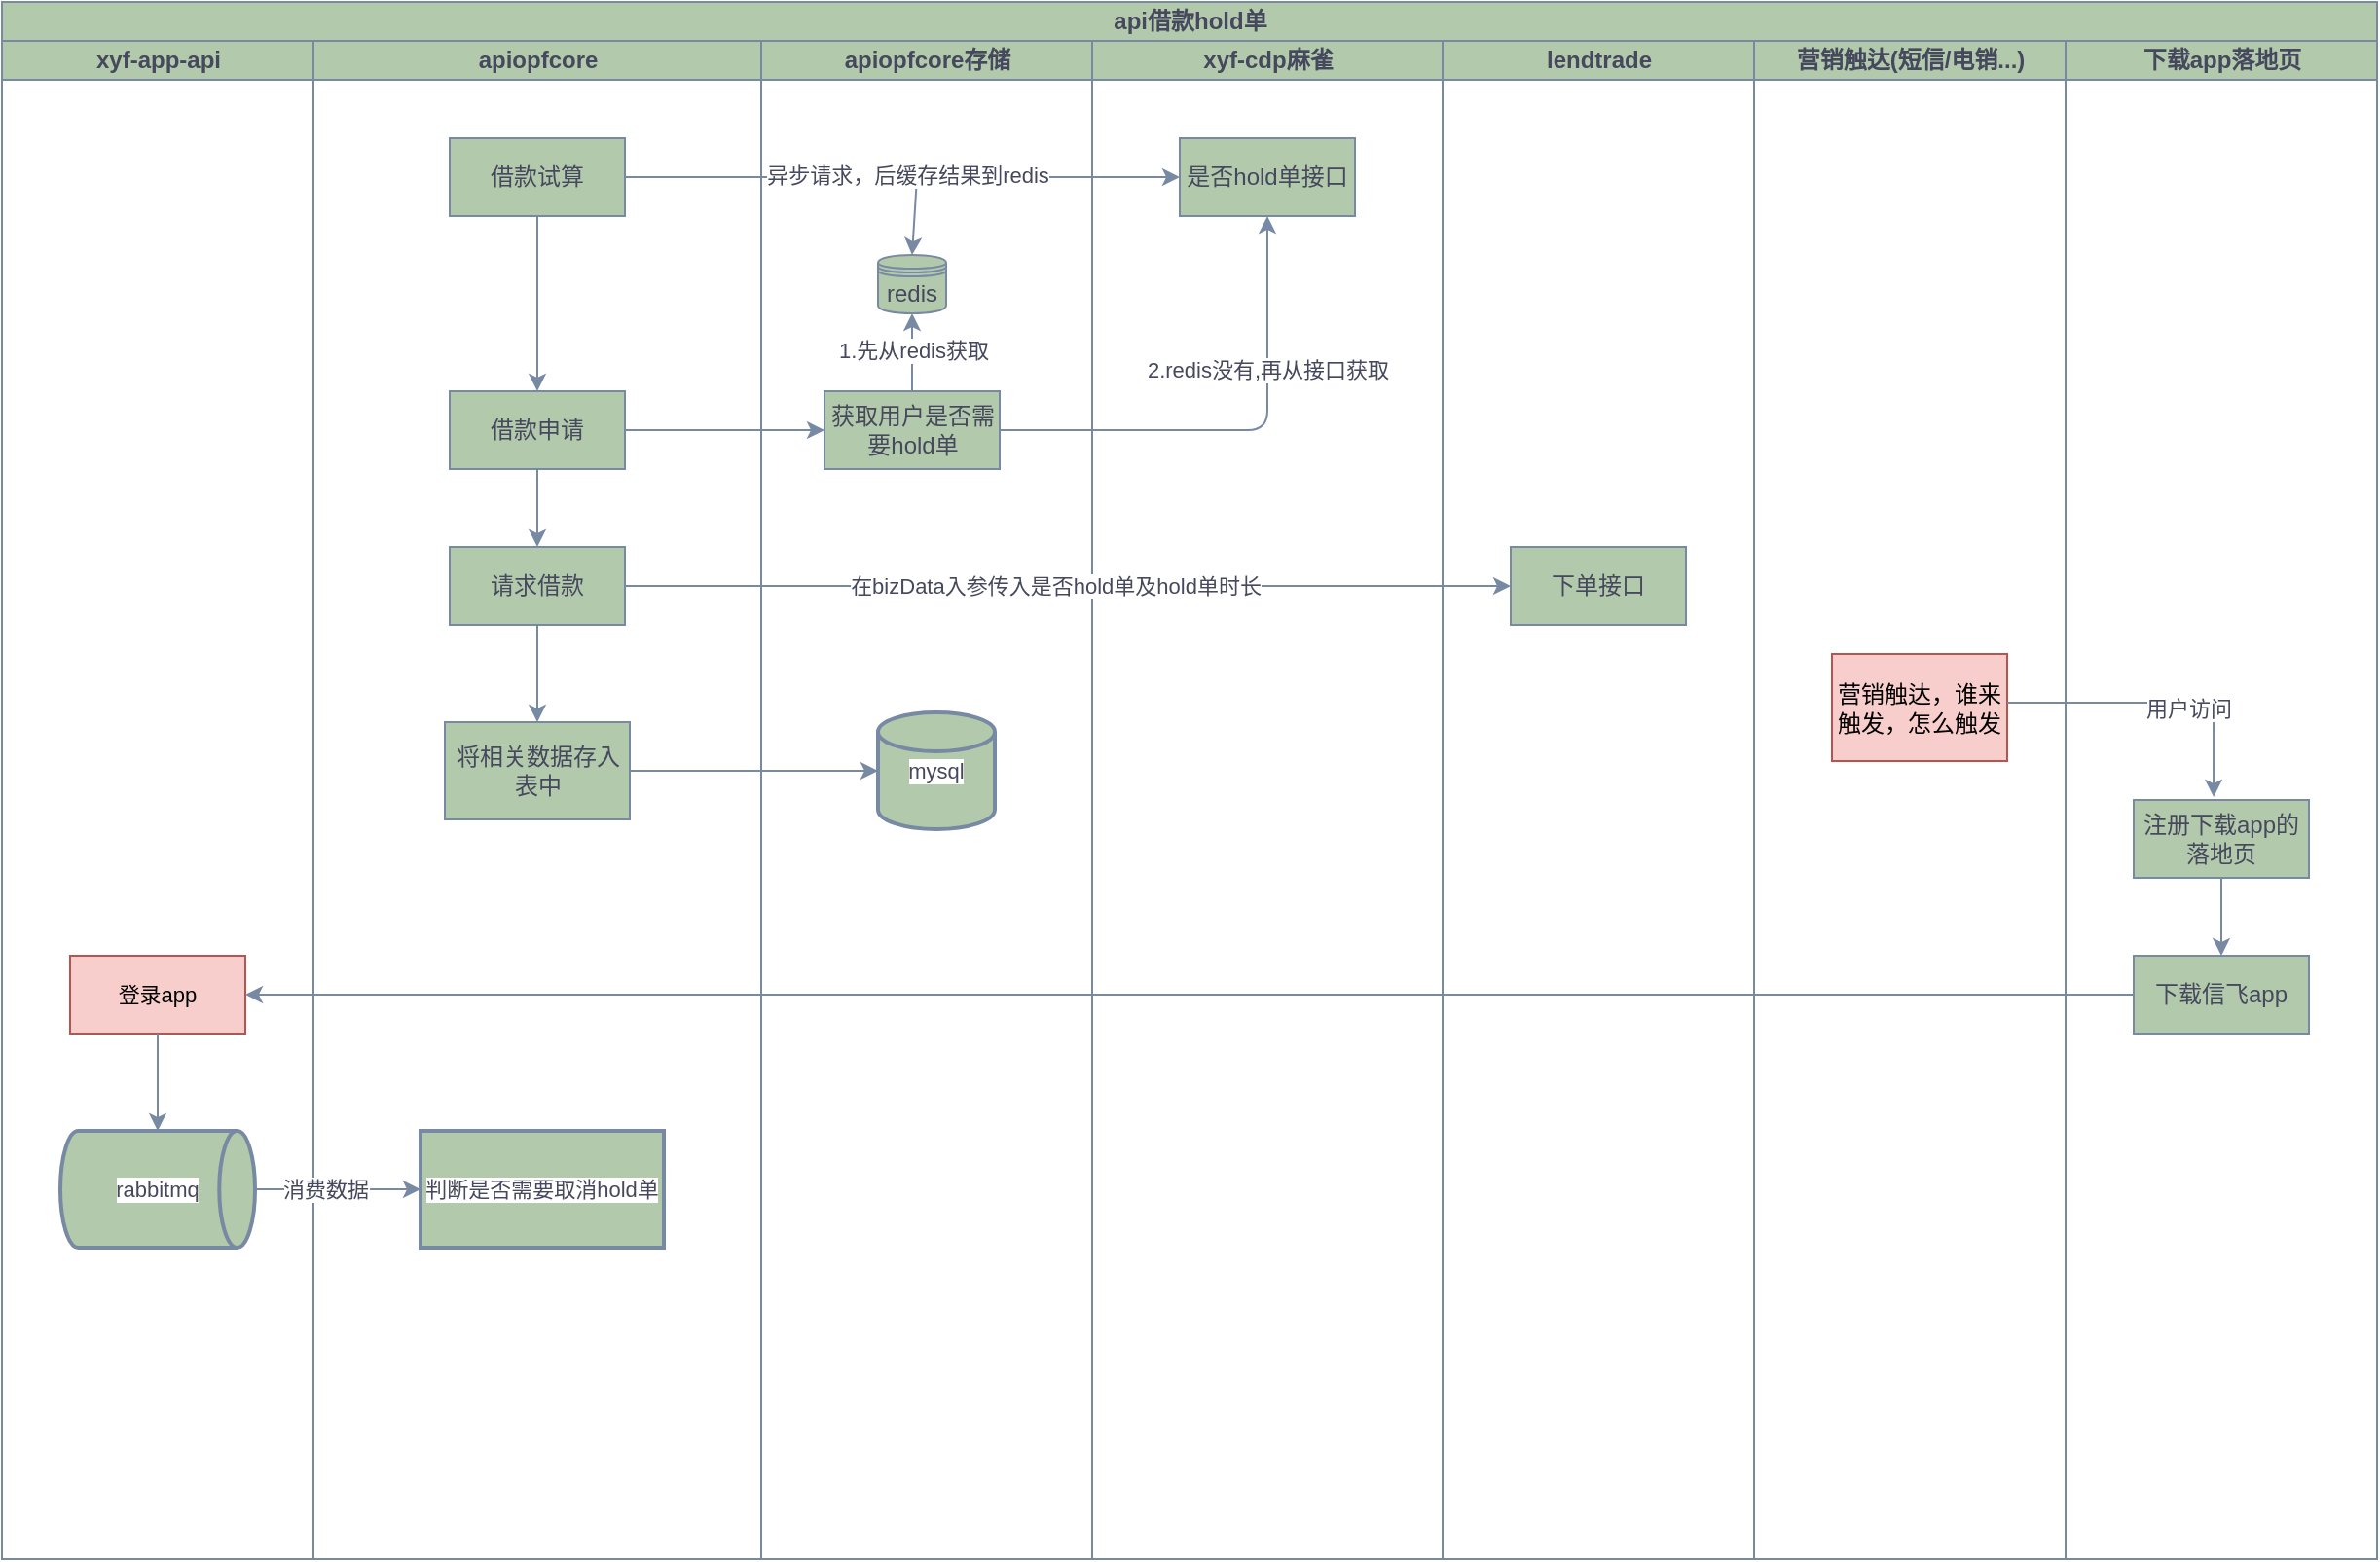 <mxfile version="24.4.14" type="github">
  <diagram id="prtHgNgQTEPvFCAcTncT" name="Page-1">
    <mxGraphModel dx="1243" dy="754" grid="1" gridSize="10" guides="1" tooltips="1" connect="1" arrows="1" fold="1" page="1" pageScale="1" pageWidth="827" pageHeight="1169" math="0" shadow="0">
      <root>
        <mxCell id="0" />
        <mxCell id="1" parent="0" />
        <mxCell id="tmySvrbRdzc1KA4MEMWT-1" value="api借款hold单" style="swimlane;childLayout=stackLayout;resizeParent=1;resizeParentMax=0;startSize=20;html=1;labelBackgroundColor=none;fillColor=#B2C9AB;strokeColor=#788AA3;fontColor=#46495D;" vertex="1" parent="1">
          <mxGeometry x="190" y="250" width="1220" height="800" as="geometry" />
        </mxCell>
        <mxCell id="tmySvrbRdzc1KA4MEMWT-5" value="xyf-app-api" style="swimlane;startSize=20;html=1;labelBackgroundColor=none;fillColor=#B2C9AB;strokeColor=#788AA3;fontColor=#46495D;" vertex="1" parent="tmySvrbRdzc1KA4MEMWT-1">
          <mxGeometry y="20" width="160" height="780" as="geometry" />
        </mxCell>
        <mxCell id="tmySvrbRdzc1KA4MEMWT-35" value="登录app" style="whiteSpace=wrap;html=1;fillColor=#f8cecc;strokeColor=#b85450;rounded=0;fontFamily=Helvetica;fontSize=11;labelBackgroundColor=none;" vertex="1" parent="tmySvrbRdzc1KA4MEMWT-5">
          <mxGeometry x="35" y="470" width="90" height="40" as="geometry" />
        </mxCell>
        <mxCell id="tmySvrbRdzc1KA4MEMWT-37" value="rabbitmq" style="strokeWidth=2;html=1;shape=mxgraph.flowchart.direct_data;whiteSpace=wrap;strokeColor=#788AA3;fontFamily=Helvetica;fontSize=11;fontColor=#46495D;labelBackgroundColor=default;fillColor=#B2C9AB;" vertex="1" parent="tmySvrbRdzc1KA4MEMWT-5">
          <mxGeometry x="30" y="560" width="100" height="60" as="geometry" />
        </mxCell>
        <mxCell id="tmySvrbRdzc1KA4MEMWT-38" style="edgeStyle=orthogonalEdgeStyle;curved=0;rounded=1;orthogonalLoop=1;jettySize=auto;html=1;entryX=0.5;entryY=0;entryDx=0;entryDy=0;entryPerimeter=0;strokeColor=#788AA3;align=center;verticalAlign=middle;fontFamily=Helvetica;fontSize=11;fontColor=#46495D;labelBackgroundColor=default;endArrow=classic;fillColor=#B2C9AB;" edge="1" parent="tmySvrbRdzc1KA4MEMWT-5" source="tmySvrbRdzc1KA4MEMWT-35" target="tmySvrbRdzc1KA4MEMWT-37">
          <mxGeometry relative="1" as="geometry" />
        </mxCell>
        <mxCell id="tmySvrbRdzc1KA4MEMWT-2" value="apiopfcore" style="swimlane;startSize=20;html=1;labelBackgroundColor=none;fillColor=#B2C9AB;strokeColor=#788AA3;fontColor=#46495D;" vertex="1" parent="tmySvrbRdzc1KA4MEMWT-1">
          <mxGeometry x="160" y="20" width="230" height="780" as="geometry" />
        </mxCell>
        <mxCell id="tmySvrbRdzc1KA4MEMWT-13" value="" style="edgeStyle=orthogonalEdgeStyle;rounded=0;orthogonalLoop=1;jettySize=auto;html=1;strokeColor=#788AA3;fontColor=#46495D;fillColor=#B2C9AB;" edge="1" parent="tmySvrbRdzc1KA4MEMWT-2" source="tmySvrbRdzc1KA4MEMWT-8" target="tmySvrbRdzc1KA4MEMWT-12">
          <mxGeometry relative="1" as="geometry" />
        </mxCell>
        <mxCell id="tmySvrbRdzc1KA4MEMWT-8" value="借款试算" style="rounded=0;whiteSpace=wrap;html=1;strokeColor=#788AA3;fontColor=#46495D;fillColor=#B2C9AB;" vertex="1" parent="tmySvrbRdzc1KA4MEMWT-2">
          <mxGeometry x="70" y="50" width="90" height="40" as="geometry" />
        </mxCell>
        <mxCell id="tmySvrbRdzc1KA4MEMWT-25" value="" style="edgeStyle=orthogonalEdgeStyle;curved=0;rounded=1;orthogonalLoop=1;jettySize=auto;html=1;strokeColor=#788AA3;align=center;verticalAlign=middle;fontFamily=Helvetica;fontSize=11;fontColor=#46495D;labelBackgroundColor=default;endArrow=classic;fillColor=#B2C9AB;" edge="1" parent="tmySvrbRdzc1KA4MEMWT-2" source="tmySvrbRdzc1KA4MEMWT-12" target="tmySvrbRdzc1KA4MEMWT-24">
          <mxGeometry relative="1" as="geometry" />
        </mxCell>
        <mxCell id="tmySvrbRdzc1KA4MEMWT-12" value="借款申请" style="rounded=0;whiteSpace=wrap;html=1;strokeColor=#788AA3;fontColor=#46495D;fillColor=#B2C9AB;" vertex="1" parent="tmySvrbRdzc1KA4MEMWT-2">
          <mxGeometry x="70" y="180" width="90" height="40" as="geometry" />
        </mxCell>
        <mxCell id="tmySvrbRdzc1KA4MEMWT-40" value="" style="edgeStyle=orthogonalEdgeStyle;curved=0;rounded=1;orthogonalLoop=1;jettySize=auto;html=1;strokeColor=#788AA3;align=center;verticalAlign=middle;fontFamily=Helvetica;fontSize=11;fontColor=#46495D;labelBackgroundColor=default;endArrow=classic;fillColor=#B2C9AB;" edge="1" parent="tmySvrbRdzc1KA4MEMWT-2" source="tmySvrbRdzc1KA4MEMWT-24" target="tmySvrbRdzc1KA4MEMWT-39">
          <mxGeometry relative="1" as="geometry" />
        </mxCell>
        <mxCell id="tmySvrbRdzc1KA4MEMWT-24" value="请求借款" style="rounded=0;whiteSpace=wrap;html=1;strokeColor=#788AA3;fontColor=#46495D;fillColor=#B2C9AB;" vertex="1" parent="tmySvrbRdzc1KA4MEMWT-2">
          <mxGeometry x="70" y="260" width="90" height="40" as="geometry" />
        </mxCell>
        <mxCell id="tmySvrbRdzc1KA4MEMWT-39" value="将相关数据存入表中" style="whiteSpace=wrap;html=1;fillColor=#B2C9AB;strokeColor=#788AA3;fontColor=#46495D;rounded=0;" vertex="1" parent="tmySvrbRdzc1KA4MEMWT-2">
          <mxGeometry x="67.5" y="350" width="95" height="50" as="geometry" />
        </mxCell>
        <mxCell id="tmySvrbRdzc1KA4MEMWT-43" value="判断是否需要取消hold单" style="whiteSpace=wrap;html=1;fontSize=11;fillColor=#B2C9AB;strokeColor=#788AA3;fontColor=#46495D;strokeWidth=2;labelBackgroundColor=default;" vertex="1" parent="tmySvrbRdzc1KA4MEMWT-2">
          <mxGeometry x="55" y="560" width="125" height="60" as="geometry" />
        </mxCell>
        <mxCell id="tmySvrbRdzc1KA4MEMWT-7" value="apiopfcore存储" style="swimlane;startSize=20;html=1;labelBackgroundColor=none;fillColor=#B2C9AB;strokeColor=#788AA3;fontColor=#46495D;" vertex="1" parent="tmySvrbRdzc1KA4MEMWT-1">
          <mxGeometry x="390" y="20" width="170" height="780" as="geometry" />
        </mxCell>
        <mxCell id="tmySvrbRdzc1KA4MEMWT-14" value="redis" style="shape=datastore;whiteSpace=wrap;html=1;strokeColor=#788AA3;fontColor=#46495D;fillColor=#B2C9AB;" vertex="1" parent="tmySvrbRdzc1KA4MEMWT-7">
          <mxGeometry x="60" y="110" width="35" height="30" as="geometry" />
        </mxCell>
        <mxCell id="tmySvrbRdzc1KA4MEMWT-15" value="" style="endArrow=classic;html=1;rounded=0;strokeColor=#788AA3;fontColor=#46495D;fillColor=#B2C9AB;entryX=0.5;entryY=0;entryDx=0;entryDy=0;" edge="1" parent="tmySvrbRdzc1KA4MEMWT-7" target="tmySvrbRdzc1KA4MEMWT-14">
          <mxGeometry width="50" height="50" relative="1" as="geometry">
            <mxPoint x="80.0" y="70" as="sourcePoint" />
            <mxPoint x="130.0" y="180" as="targetPoint" />
          </mxGeometry>
        </mxCell>
        <mxCell id="tmySvrbRdzc1KA4MEMWT-19" style="edgeStyle=orthogonalEdgeStyle;rounded=0;orthogonalLoop=1;jettySize=auto;html=1;entryX=0.5;entryY=1;entryDx=0;entryDy=0;strokeColor=#788AA3;fontColor=#46495D;fillColor=#B2C9AB;" edge="1" parent="tmySvrbRdzc1KA4MEMWT-7" source="tmySvrbRdzc1KA4MEMWT-16" target="tmySvrbRdzc1KA4MEMWT-14">
          <mxGeometry relative="1" as="geometry" />
        </mxCell>
        <mxCell id="tmySvrbRdzc1KA4MEMWT-21" value="1.先从redis获取" style="edgeLabel;html=1;align=center;verticalAlign=middle;resizable=0;points=[];strokeColor=#788AA3;fontColor=#46495D;fillColor=#B2C9AB;" vertex="1" connectable="0" parent="tmySvrbRdzc1KA4MEMWT-19">
          <mxGeometry x="0.05" relative="1" as="geometry">
            <mxPoint as="offset" />
          </mxGeometry>
        </mxCell>
        <mxCell id="tmySvrbRdzc1KA4MEMWT-16" value="获取用户是否需要hold单" style="rounded=0;whiteSpace=wrap;html=1;strokeColor=#788AA3;fontColor=#46495D;fillColor=#B2C9AB;" vertex="1" parent="tmySvrbRdzc1KA4MEMWT-7">
          <mxGeometry x="32.5" y="180" width="90" height="40" as="geometry" />
        </mxCell>
        <mxCell id="tmySvrbRdzc1KA4MEMWT-41" value="mysql" style="strokeWidth=2;html=1;shape=mxgraph.flowchart.database;whiteSpace=wrap;strokeColor=#788AA3;fontFamily=Helvetica;fontSize=11;fontColor=#46495D;labelBackgroundColor=default;fillColor=#B2C9AB;" vertex="1" parent="tmySvrbRdzc1KA4MEMWT-7">
          <mxGeometry x="60" y="345" width="60" height="60" as="geometry" />
        </mxCell>
        <mxCell id="tmySvrbRdzc1KA4MEMWT-3" value="xyf-cdp麻雀" style="swimlane;startSize=20;html=1;labelBackgroundColor=none;fillColor=#B2C9AB;strokeColor=#788AA3;fontColor=#46495D;" vertex="1" parent="tmySvrbRdzc1KA4MEMWT-1">
          <mxGeometry x="560" y="20" width="180" height="780" as="geometry" />
        </mxCell>
        <mxCell id="tmySvrbRdzc1KA4MEMWT-9" value="是否hold单接口" style="rounded=0;whiteSpace=wrap;html=1;strokeColor=#788AA3;fontColor=#46495D;fillColor=#B2C9AB;" vertex="1" parent="tmySvrbRdzc1KA4MEMWT-3">
          <mxGeometry x="45" y="50" width="90" height="40" as="geometry" />
        </mxCell>
        <mxCell id="tmySvrbRdzc1KA4MEMWT-4" value="lendtrade" style="swimlane;startSize=20;html=1;labelBackgroundColor=none;fillColor=#B2C9AB;strokeColor=#788AA3;fontColor=#46495D;" vertex="1" parent="tmySvrbRdzc1KA4MEMWT-1">
          <mxGeometry x="740" y="20" width="160" height="780" as="geometry" />
        </mxCell>
        <mxCell id="tmySvrbRdzc1KA4MEMWT-23" value="下单接口" style="rounded=0;whiteSpace=wrap;html=1;strokeColor=#788AA3;fontColor=#46495D;fillColor=#B2C9AB;" vertex="1" parent="tmySvrbRdzc1KA4MEMWT-4">
          <mxGeometry x="35.0" y="260" width="90" height="40" as="geometry" />
        </mxCell>
        <mxCell id="tmySvrbRdzc1KA4MEMWT-6" value="营销触达(短信/电销...)" style="swimlane;startSize=20;html=1;labelBackgroundColor=none;fillColor=#B2C9AB;strokeColor=#788AA3;fontColor=#46495D;" vertex="1" parent="tmySvrbRdzc1KA4MEMWT-1">
          <mxGeometry x="900" y="20" width="160" height="780" as="geometry" />
        </mxCell>
        <mxCell id="tmySvrbRdzc1KA4MEMWT-28" value="营销触达，谁来触发，怎么触发" style="rounded=0;whiteSpace=wrap;html=1;strokeColor=#b85450;fillColor=#f8cecc;" vertex="1" parent="tmySvrbRdzc1KA4MEMWT-6">
          <mxGeometry x="40" y="315" width="90" height="55" as="geometry" />
        </mxCell>
        <mxCell id="tmySvrbRdzc1KA4MEMWT-29" value="下载app落地页" style="swimlane;startSize=20;html=1;labelBackgroundColor=none;fillColor=#B2C9AB;strokeColor=#788AA3;fontColor=#46495D;" vertex="1" parent="tmySvrbRdzc1KA4MEMWT-1">
          <mxGeometry x="1060" y="20" width="160" height="780" as="geometry" />
        </mxCell>
        <mxCell id="tmySvrbRdzc1KA4MEMWT-34" value="" style="edgeStyle=orthogonalEdgeStyle;curved=0;rounded=1;orthogonalLoop=1;jettySize=auto;html=1;strokeColor=#788AA3;align=center;verticalAlign=middle;fontFamily=Helvetica;fontSize=11;fontColor=#46495D;labelBackgroundColor=default;endArrow=classic;fillColor=#B2C9AB;" edge="1" parent="tmySvrbRdzc1KA4MEMWT-29" source="tmySvrbRdzc1KA4MEMWT-30" target="tmySvrbRdzc1KA4MEMWT-33">
          <mxGeometry relative="1" as="geometry" />
        </mxCell>
        <mxCell id="tmySvrbRdzc1KA4MEMWT-30" value="注册下载app的落地页" style="rounded=0;whiteSpace=wrap;html=1;strokeColor=#788AA3;fontColor=#46495D;fillColor=#B2C9AB;" vertex="1" parent="tmySvrbRdzc1KA4MEMWT-29">
          <mxGeometry x="35.0" y="390" width="90" height="40" as="geometry" />
        </mxCell>
        <mxCell id="tmySvrbRdzc1KA4MEMWT-33" value="下载信飞app" style="whiteSpace=wrap;html=1;fillColor=#B2C9AB;strokeColor=#788AA3;fontColor=#46495D;rounded=0;" vertex="1" parent="tmySvrbRdzc1KA4MEMWT-29">
          <mxGeometry x="35" y="470" width="90" height="40" as="geometry" />
        </mxCell>
        <mxCell id="tmySvrbRdzc1KA4MEMWT-10" style="edgeStyle=orthogonalEdgeStyle;rounded=0;orthogonalLoop=1;jettySize=auto;html=1;strokeColor=#788AA3;fontColor=#46495D;fillColor=#B2C9AB;" edge="1" parent="tmySvrbRdzc1KA4MEMWT-1" source="tmySvrbRdzc1KA4MEMWT-8" target="tmySvrbRdzc1KA4MEMWT-9">
          <mxGeometry relative="1" as="geometry" />
        </mxCell>
        <mxCell id="tmySvrbRdzc1KA4MEMWT-11" value="异步请求，后缓存结果到redis" style="edgeLabel;html=1;align=center;verticalAlign=middle;resizable=0;points=[];strokeColor=#788AA3;fontColor=#46495D;fillColor=#B2C9AB;" vertex="1" connectable="0" parent="tmySvrbRdzc1KA4MEMWT-10">
          <mxGeometry x="0.013" y="1" relative="1" as="geometry">
            <mxPoint as="offset" />
          </mxGeometry>
        </mxCell>
        <mxCell id="tmySvrbRdzc1KA4MEMWT-17" style="edgeStyle=orthogonalEdgeStyle;rounded=1;orthogonalLoop=1;jettySize=auto;html=1;strokeColor=#788AA3;fontColor=#46495D;fillColor=#B2C9AB;curved=0;" edge="1" parent="tmySvrbRdzc1KA4MEMWT-1" source="tmySvrbRdzc1KA4MEMWT-12" target="tmySvrbRdzc1KA4MEMWT-16">
          <mxGeometry relative="1" as="geometry" />
        </mxCell>
        <mxCell id="tmySvrbRdzc1KA4MEMWT-20" style="edgeStyle=orthogonalEdgeStyle;rounded=1;orthogonalLoop=1;jettySize=auto;html=1;entryX=0.5;entryY=1;entryDx=0;entryDy=0;strokeColor=#788AA3;fontColor=#46495D;fillColor=#B2C9AB;curved=0;" edge="1" parent="tmySvrbRdzc1KA4MEMWT-1" source="tmySvrbRdzc1KA4MEMWT-16" target="tmySvrbRdzc1KA4MEMWT-9">
          <mxGeometry relative="1" as="geometry" />
        </mxCell>
        <mxCell id="tmySvrbRdzc1KA4MEMWT-22" value="2.redis没有,再从接口获取" style="edgeLabel;html=1;align=center;verticalAlign=middle;resizable=0;points=[];strokeColor=#788AA3;fontColor=#46495D;fillColor=#B2C9AB;" vertex="1" connectable="0" parent="tmySvrbRdzc1KA4MEMWT-20">
          <mxGeometry x="0.365" relative="1" as="geometry">
            <mxPoint as="offset" />
          </mxGeometry>
        </mxCell>
        <mxCell id="tmySvrbRdzc1KA4MEMWT-26" style="edgeStyle=orthogonalEdgeStyle;curved=0;rounded=1;orthogonalLoop=1;jettySize=auto;html=1;strokeColor=#788AA3;align=center;verticalAlign=middle;fontFamily=Helvetica;fontSize=11;fontColor=#46495D;labelBackgroundColor=default;endArrow=classic;fillColor=#B2C9AB;" edge="1" parent="tmySvrbRdzc1KA4MEMWT-1" source="tmySvrbRdzc1KA4MEMWT-24" target="tmySvrbRdzc1KA4MEMWT-23">
          <mxGeometry relative="1" as="geometry" />
        </mxCell>
        <mxCell id="tmySvrbRdzc1KA4MEMWT-27" value="在bizData入参传入是否hold单及hold单时长" style="edgeLabel;html=1;align=center;verticalAlign=middle;resizable=0;points=[];strokeColor=#788AA3;fontFamily=Helvetica;fontSize=11;fontColor=#46495D;labelBackgroundColor=default;fillColor=#B2C9AB;" vertex="1" connectable="0" parent="tmySvrbRdzc1KA4MEMWT-26">
          <mxGeometry x="-0.028" relative="1" as="geometry">
            <mxPoint as="offset" />
          </mxGeometry>
        </mxCell>
        <mxCell id="tmySvrbRdzc1KA4MEMWT-31" style="edgeStyle=orthogonalEdgeStyle;curved=0;rounded=1;orthogonalLoop=1;jettySize=auto;html=1;entryX=0.456;entryY=-0.039;entryDx=0;entryDy=0;strokeColor=#788AA3;align=center;verticalAlign=middle;fontFamily=Helvetica;fontSize=11;fontColor=#46495D;labelBackgroundColor=default;endArrow=classic;fillColor=#B2C9AB;entryPerimeter=0;" edge="1" parent="tmySvrbRdzc1KA4MEMWT-1" source="tmySvrbRdzc1KA4MEMWT-28" target="tmySvrbRdzc1KA4MEMWT-30">
          <mxGeometry relative="1" as="geometry">
            <Array as="points">
              <mxPoint x="1136" y="360" />
            </Array>
          </mxGeometry>
        </mxCell>
        <mxCell id="tmySvrbRdzc1KA4MEMWT-32" value="用户访问" style="edgeLabel;html=1;align=center;verticalAlign=middle;resizable=0;points=[];strokeColor=#788AA3;fontFamily=Helvetica;fontSize=11;fontColor=#46495D;labelBackgroundColor=default;fillColor=#B2C9AB;" vertex="1" connectable="0" parent="tmySvrbRdzc1KA4MEMWT-31">
          <mxGeometry x="0.203" y="-3" relative="1" as="geometry">
            <mxPoint as="offset" />
          </mxGeometry>
        </mxCell>
        <mxCell id="tmySvrbRdzc1KA4MEMWT-36" style="edgeStyle=orthogonalEdgeStyle;curved=0;rounded=1;orthogonalLoop=1;jettySize=auto;html=1;strokeColor=#788AA3;align=center;verticalAlign=middle;fontFamily=Helvetica;fontSize=11;fontColor=#46495D;labelBackgroundColor=default;endArrow=classic;fillColor=#B2C9AB;" edge="1" parent="tmySvrbRdzc1KA4MEMWT-1" source="tmySvrbRdzc1KA4MEMWT-33" target="tmySvrbRdzc1KA4MEMWT-35">
          <mxGeometry relative="1" as="geometry" />
        </mxCell>
        <mxCell id="tmySvrbRdzc1KA4MEMWT-42" style="edgeStyle=orthogonalEdgeStyle;curved=0;rounded=1;orthogonalLoop=1;jettySize=auto;html=1;entryX=0;entryY=0.5;entryDx=0;entryDy=0;entryPerimeter=0;strokeColor=#788AA3;align=center;verticalAlign=middle;fontFamily=Helvetica;fontSize=11;fontColor=#46495D;labelBackgroundColor=default;endArrow=classic;fillColor=#B2C9AB;" edge="1" parent="tmySvrbRdzc1KA4MEMWT-1" source="tmySvrbRdzc1KA4MEMWT-39" target="tmySvrbRdzc1KA4MEMWT-41">
          <mxGeometry relative="1" as="geometry" />
        </mxCell>
        <mxCell id="tmySvrbRdzc1KA4MEMWT-44" value="" style="edgeStyle=orthogonalEdgeStyle;curved=0;rounded=1;orthogonalLoop=1;jettySize=auto;html=1;strokeColor=#788AA3;align=center;verticalAlign=middle;fontFamily=Helvetica;fontSize=11;fontColor=#46495D;labelBackgroundColor=default;endArrow=classic;fillColor=#B2C9AB;" edge="1" parent="tmySvrbRdzc1KA4MEMWT-1" source="tmySvrbRdzc1KA4MEMWT-37" target="tmySvrbRdzc1KA4MEMWT-43">
          <mxGeometry relative="1" as="geometry" />
        </mxCell>
        <mxCell id="tmySvrbRdzc1KA4MEMWT-45" value="消费数据" style="edgeLabel;html=1;align=center;verticalAlign=middle;resizable=0;points=[];strokeColor=#788AA3;fontFamily=Helvetica;fontSize=11;fontColor=#46495D;labelBackgroundColor=default;fillColor=#B2C9AB;" vertex="1" connectable="0" parent="tmySvrbRdzc1KA4MEMWT-44">
          <mxGeometry x="-0.152" relative="1" as="geometry">
            <mxPoint as="offset" />
          </mxGeometry>
        </mxCell>
      </root>
    </mxGraphModel>
  </diagram>
</mxfile>
